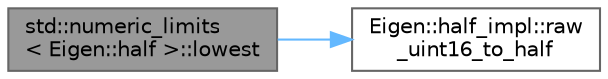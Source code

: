 digraph "std::numeric_limits&lt; Eigen::half &gt;::lowest"
{
 // LATEX_PDF_SIZE
  bgcolor="transparent";
  edge [fontname=Helvetica,fontsize=10,labelfontname=Helvetica,labelfontsize=10];
  node [fontname=Helvetica,fontsize=10,shape=box,height=0.2,width=0.4];
  rankdir="LR";
  Node1 [id="Node000001",label="std::numeric_limits\l\< Eigen::half \>::lowest",height=0.2,width=0.4,color="gray40", fillcolor="grey60", style="filled", fontcolor="black",tooltip=" "];
  Node1 -> Node2 [id="edge1_Node000001_Node000002",color="steelblue1",style="solid",tooltip=" "];
  Node2 [id="Node000002",label="Eigen::half_impl::raw\l_uint16_to_half",height=0.2,width=0.4,color="grey40", fillcolor="white", style="filled",URL="$namespace_eigen_1_1half__impl.html#a4f2e3677365ddfb2d5723f3ffbfd3391",tooltip=" "];
}
